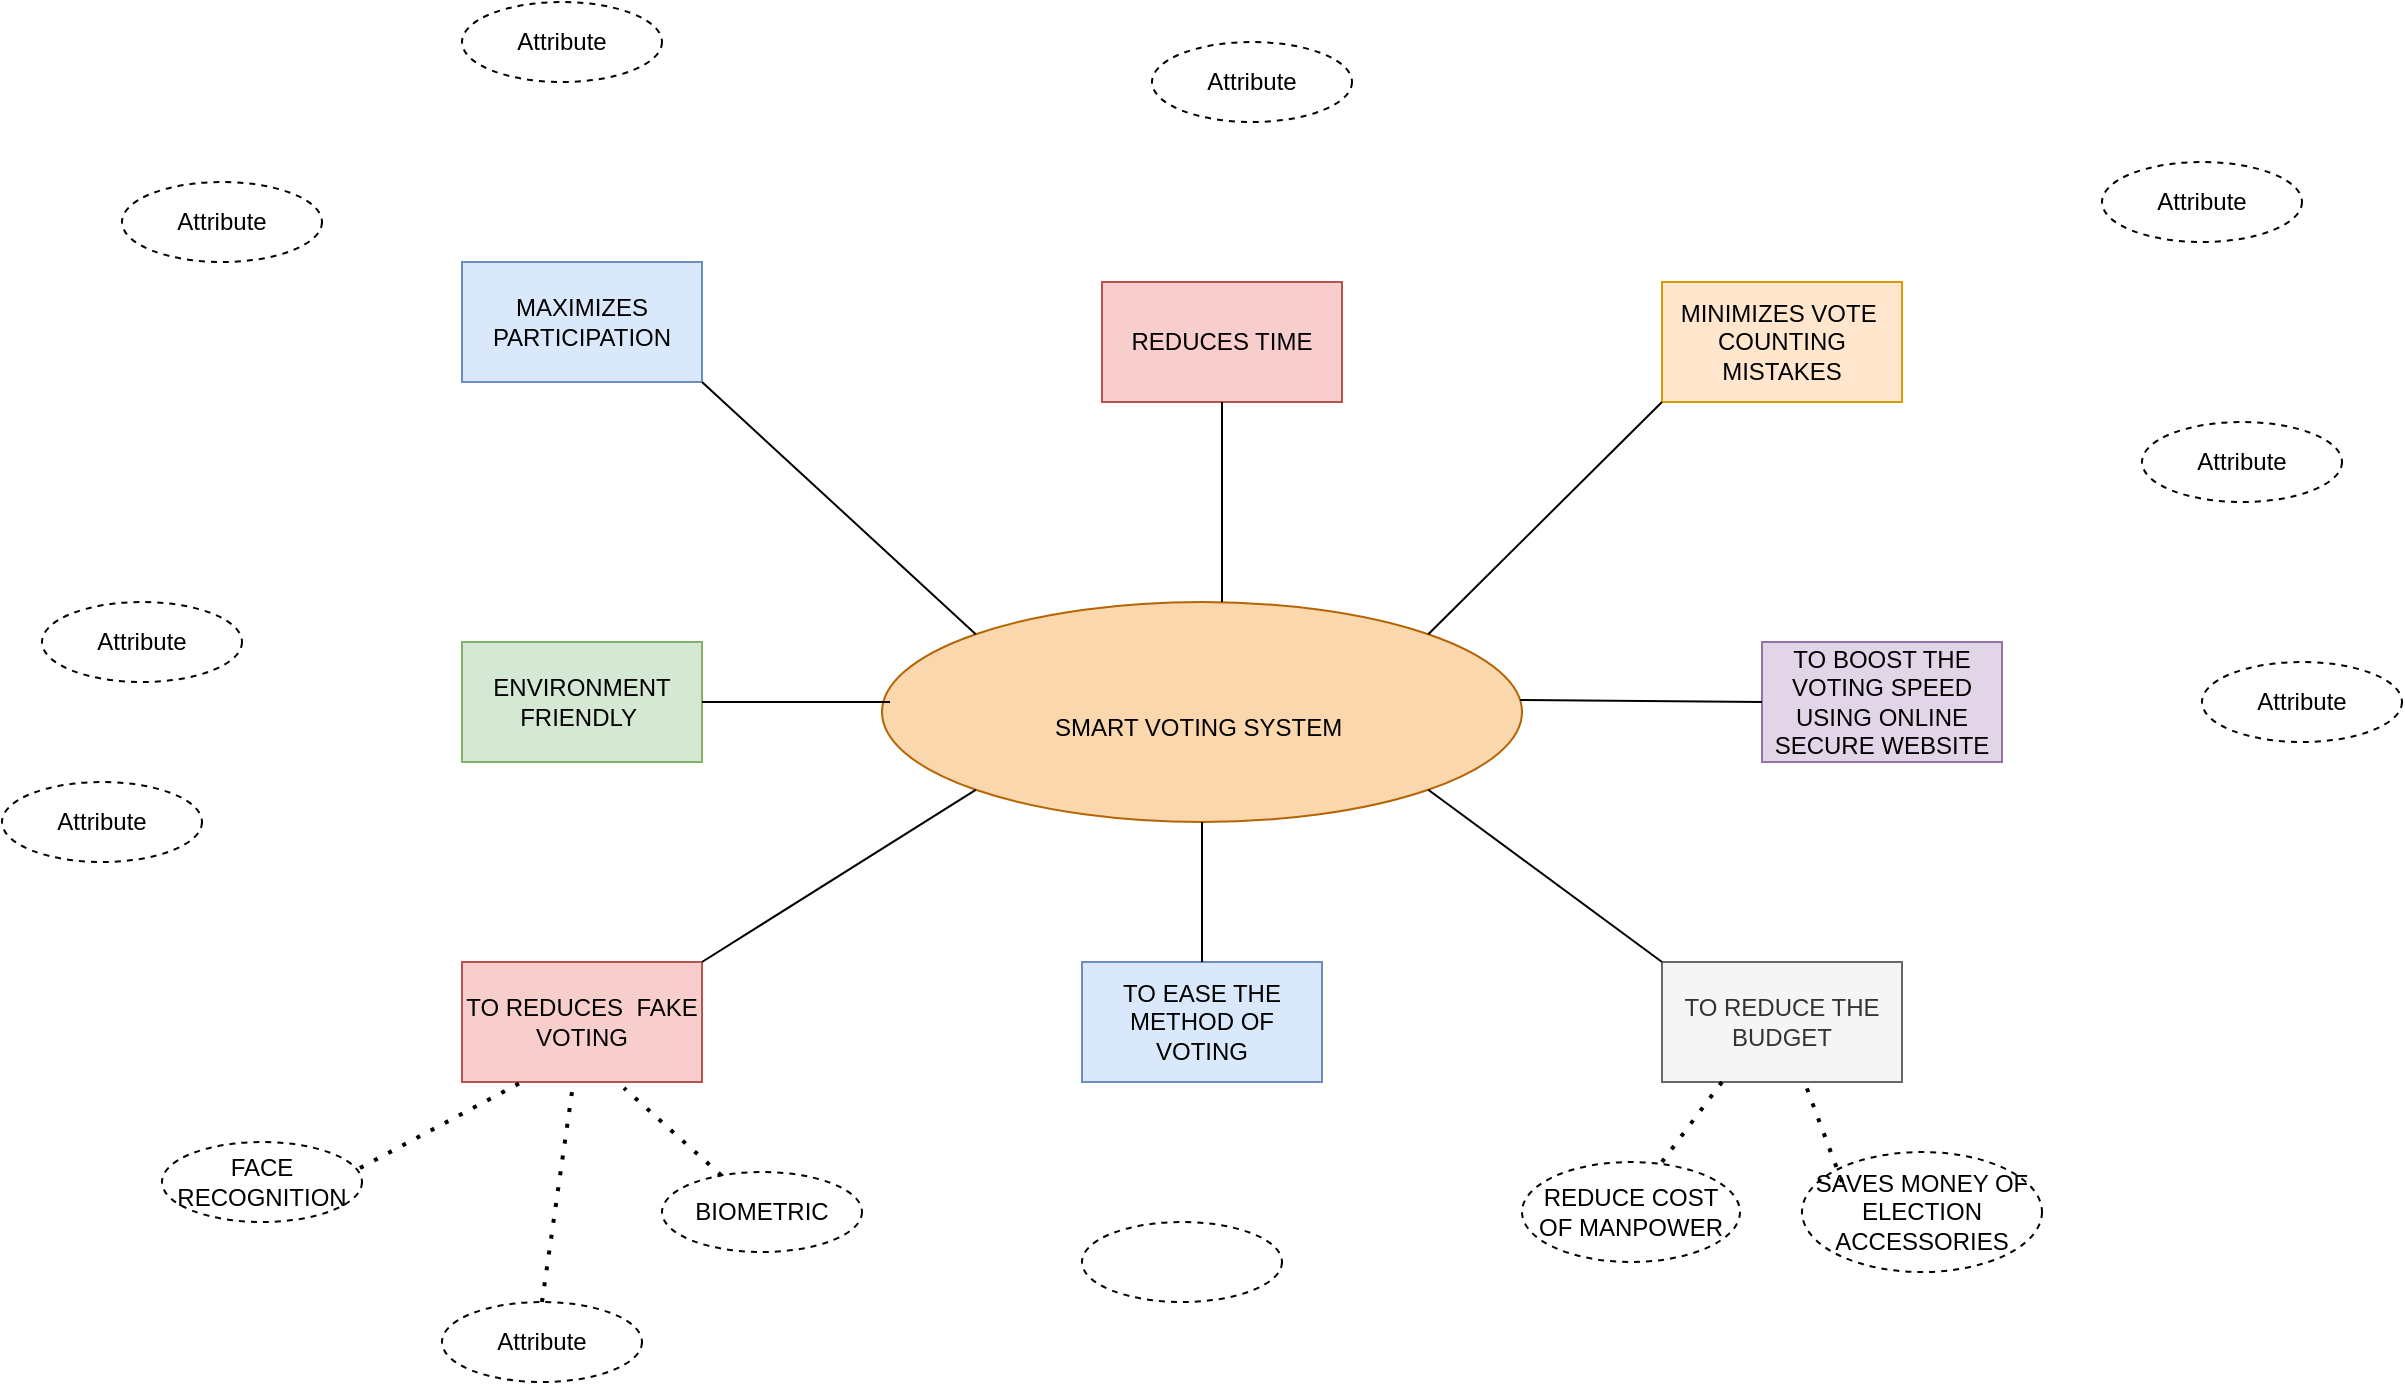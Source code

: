 <mxfile version="13.9.9" type="device"><diagram id="f2sdod8W9tHnXTL5F7pf" name="Page-1"><mxGraphModel dx="2272" dy="822" grid="1" gridSize="10" guides="1" tooltips="1" connect="1" arrows="1" fold="1" page="1" pageScale="1" pageWidth="850" pageHeight="1100" math="0" shadow="0"><root><mxCell id="0"/><mxCell id="1" parent="0"/><mxCell id="o3hjPuvJ-HQqZM6Ompka-2" value="&lt;br&gt;SMART VOTING SYSTEM&amp;nbsp;" style="ellipse;whiteSpace=wrap;html=1;fillColor=#fad7ac;strokeColor=#b46504;" vertex="1" parent="1"><mxGeometry x="290" y="380" width="320" height="110" as="geometry"/></mxCell><mxCell id="o3hjPuvJ-HQqZM6Ompka-3" value="REDUCES TIME" style="rounded=0;whiteSpace=wrap;html=1;fillColor=#f8cecc;strokeColor=#b85450;" vertex="1" parent="1"><mxGeometry x="400" y="220" width="120" height="60" as="geometry"/></mxCell><mxCell id="o3hjPuvJ-HQqZM6Ompka-4" value="ENVIRONMENT FRIENDLY&amp;nbsp;" style="rounded=0;whiteSpace=wrap;html=1;fillColor=#d5e8d4;strokeColor=#82b366;" vertex="1" parent="1"><mxGeometry x="80" y="400" width="120" height="60" as="geometry"/></mxCell><mxCell id="o3hjPuvJ-HQqZM6Ompka-5" value="TO BOOST THE VOTING SPEED USING ONLINE SECURE WEBSITE" style="rounded=0;whiteSpace=wrap;html=1;fillColor=#e1d5e7;strokeColor=#9673a6;" vertex="1" parent="1"><mxGeometry x="730" y="400" width="120" height="60" as="geometry"/></mxCell><mxCell id="o3hjPuvJ-HQqZM6Ompka-6" value="TO EASE THE METHOD OF VOTING" style="rounded=0;whiteSpace=wrap;html=1;fillColor=#dae8fc;strokeColor=#6c8ebf;" vertex="1" parent="1"><mxGeometry x="390" y="560" width="120" height="60" as="geometry"/></mxCell><mxCell id="o3hjPuvJ-HQqZM6Ompka-7" value="TO REDUCES&amp;nbsp; FAKE VOTING" style="rounded=0;whiteSpace=wrap;html=1;fillColor=#f8cecc;strokeColor=#b85450;" vertex="1" parent="1"><mxGeometry x="80" y="560" width="120" height="60" as="geometry"/></mxCell><mxCell id="o3hjPuvJ-HQqZM6Ompka-8" value="TO REDUCE THE BUDGET" style="rounded=0;whiteSpace=wrap;html=1;fillColor=#f5f5f5;strokeColor=#666666;fontColor=#333333;" vertex="1" parent="1"><mxGeometry x="680" y="560" width="120" height="60" as="geometry"/></mxCell><mxCell id="o3hjPuvJ-HQqZM6Ompka-9" value="MAXIMIZES PARTICIPATION" style="rounded=0;whiteSpace=wrap;html=1;fillColor=#dae8fc;strokeColor=#6c8ebf;" vertex="1" parent="1"><mxGeometry x="80" y="210" width="120" height="60" as="geometry"/></mxCell><mxCell id="o3hjPuvJ-HQqZM6Ompka-10" value="MINIMIZES VOTE&amp;nbsp; COUNTING MISTAKES" style="rounded=0;whiteSpace=wrap;html=1;fillColor=#ffe6cc;strokeColor=#d79b00;" vertex="1" parent="1"><mxGeometry x="680" y="220" width="120" height="60" as="geometry"/></mxCell><mxCell id="o3hjPuvJ-HQqZM6Ompka-11" value="" style="endArrow=none;html=1;entryX=0.5;entryY=1;entryDx=0;entryDy=0;" edge="1" parent="1" target="o3hjPuvJ-HQqZM6Ompka-3"><mxGeometry width="50" height="50" relative="1" as="geometry"><mxPoint x="460" y="380" as="sourcePoint"/><mxPoint x="620" y="360" as="targetPoint"/></mxGeometry></mxCell><mxCell id="o3hjPuvJ-HQqZM6Ompka-12" value="" style="endArrow=none;html=1;entryX=0;entryY=1;entryDx=0;entryDy=0;exitX=1;exitY=0;exitDx=0;exitDy=0;" edge="1" parent="1" source="o3hjPuvJ-HQqZM6Ompka-2" target="o3hjPuvJ-HQqZM6Ompka-10"><mxGeometry width="50" height="50" relative="1" as="geometry"><mxPoint x="570" y="410" as="sourcePoint"/><mxPoint x="620" y="360" as="targetPoint"/></mxGeometry></mxCell><mxCell id="o3hjPuvJ-HQqZM6Ompka-13" value="" style="endArrow=none;html=1;entryX=0;entryY=0;entryDx=0;entryDy=0;exitX=1;exitY=1;exitDx=0;exitDy=0;" edge="1" parent="1" source="o3hjPuvJ-HQqZM6Ompka-2" target="o3hjPuvJ-HQqZM6Ompka-8"><mxGeometry width="50" height="50" relative="1" as="geometry"><mxPoint x="570" y="410" as="sourcePoint"/><mxPoint x="620" y="360" as="targetPoint"/></mxGeometry></mxCell><mxCell id="o3hjPuvJ-HQqZM6Ompka-15" value="" style="endArrow=none;html=1;entryX=0;entryY=0.5;entryDx=0;entryDy=0;exitX=0.997;exitY=0.445;exitDx=0;exitDy=0;exitPerimeter=0;" edge="1" parent="1" source="o3hjPuvJ-HQqZM6Ompka-2" target="o3hjPuvJ-HQqZM6Ompka-5"><mxGeometry width="50" height="50" relative="1" as="geometry"><mxPoint x="570" y="410" as="sourcePoint"/><mxPoint x="620" y="360" as="targetPoint"/></mxGeometry></mxCell><mxCell id="o3hjPuvJ-HQqZM6Ompka-16" value="" style="endArrow=none;html=1;entryX=1;entryY=1;entryDx=0;entryDy=0;exitX=0;exitY=0;exitDx=0;exitDy=0;" edge="1" parent="1" source="o3hjPuvJ-HQqZM6Ompka-2" target="o3hjPuvJ-HQqZM6Ompka-9"><mxGeometry width="50" height="50" relative="1" as="geometry"><mxPoint x="570" y="410" as="sourcePoint"/><mxPoint x="620" y="360" as="targetPoint"/></mxGeometry></mxCell><mxCell id="o3hjPuvJ-HQqZM6Ompka-17" value="" style="endArrow=none;html=1;entryX=0.5;entryY=0;entryDx=0;entryDy=0;exitX=0.5;exitY=1;exitDx=0;exitDy=0;" edge="1" parent="1" source="o3hjPuvJ-HQqZM6Ompka-2" target="o3hjPuvJ-HQqZM6Ompka-6"><mxGeometry width="50" height="50" relative="1" as="geometry"><mxPoint x="570" y="410" as="sourcePoint"/><mxPoint x="620" y="360" as="targetPoint"/></mxGeometry></mxCell><mxCell id="o3hjPuvJ-HQqZM6Ompka-18" value="" style="endArrow=none;html=1;entryX=1;entryY=0;entryDx=0;entryDy=0;exitX=0;exitY=1;exitDx=0;exitDy=0;" edge="1" parent="1" source="o3hjPuvJ-HQqZM6Ompka-2" target="o3hjPuvJ-HQqZM6Ompka-7"><mxGeometry width="50" height="50" relative="1" as="geometry"><mxPoint x="570" y="410" as="sourcePoint"/><mxPoint x="620" y="360" as="targetPoint"/></mxGeometry></mxCell><mxCell id="o3hjPuvJ-HQqZM6Ompka-19" value="" style="endArrow=none;html=1;entryX=1;entryY=0.5;entryDx=0;entryDy=0;" edge="1" parent="1" target="o3hjPuvJ-HQqZM6Ompka-4"><mxGeometry width="50" height="50" relative="1" as="geometry"><mxPoint x="294" y="430" as="sourcePoint"/><mxPoint x="620" y="360" as="targetPoint"/></mxGeometry></mxCell><mxCell id="o3hjPuvJ-HQqZM6Ompka-20" value="BIOMETRIC" style="ellipse;whiteSpace=wrap;html=1;align=center;dashed=1;strokeColor=#000000;" vertex="1" parent="1"><mxGeometry x="180" y="665" width="100" height="40" as="geometry"/></mxCell><mxCell id="o3hjPuvJ-HQqZM6Ompka-21" value="FACE RECOGNITION" style="ellipse;whiteSpace=wrap;html=1;align=center;dashed=1;strokeColor=#000000;" vertex="1" parent="1"><mxGeometry x="-70" y="650" width="100" height="40" as="geometry"/></mxCell><mxCell id="o3hjPuvJ-HQqZM6Ompka-24" value="" style="endArrow=none;dashed=1;html=1;dashPattern=1 3;strokeWidth=2;exitX=0.99;exitY=0.325;exitDx=0;exitDy=0;exitPerimeter=0;" edge="1" parent="1" source="o3hjPuvJ-HQqZM6Ompka-21"><mxGeometry width="50" height="50" relative="1" as="geometry"><mxPoint x="60" y="670" as="sourcePoint"/><mxPoint x="110" y="620" as="targetPoint"/></mxGeometry></mxCell><mxCell id="o3hjPuvJ-HQqZM6Ompka-25" value="" style="endArrow=none;dashed=1;html=1;dashPattern=1 3;strokeWidth=2;entryX=0.675;entryY=1.05;entryDx=0;entryDy=0;entryPerimeter=0;" edge="1" parent="1" source="o3hjPuvJ-HQqZM6Ompka-20" target="o3hjPuvJ-HQqZM6Ompka-7"><mxGeometry width="50" height="50" relative="1" as="geometry"><mxPoint x="150" y="670" as="sourcePoint"/><mxPoint x="200" y="620" as="targetPoint"/></mxGeometry></mxCell><mxCell id="o3hjPuvJ-HQqZM6Ompka-26" value="REDUCE COST OF MANPOWER" style="ellipse;whiteSpace=wrap;html=1;align=center;dashed=1;strokeColor=#000000;" vertex="1" parent="1"><mxGeometry x="610" y="660" width="109" height="50" as="geometry"/></mxCell><mxCell id="o3hjPuvJ-HQqZM6Ompka-27" value="SAVES MONEY OF ELECTION ACCESSORIES" style="ellipse;whiteSpace=wrap;html=1;align=center;dashed=1;strokeColor=#000000;" vertex="1" parent="1"><mxGeometry x="750" y="655" width="120" height="60" as="geometry"/></mxCell><mxCell id="o3hjPuvJ-HQqZM6Ompka-28" value="Attribute" style="ellipse;whiteSpace=wrap;html=1;align=center;dashed=1;strokeColor=#000000;" vertex="1" parent="1"><mxGeometry x="-130" y="380" width="100" height="40" as="geometry"/></mxCell><mxCell id="o3hjPuvJ-HQqZM6Ompka-29" value="Attribute" style="ellipse;whiteSpace=wrap;html=1;align=center;dashed=1;strokeColor=#000000;" vertex="1" parent="1"><mxGeometry x="-150" y="470" width="100" height="40" as="geometry"/></mxCell><mxCell id="o3hjPuvJ-HQqZM6Ompka-30" value="Attribute" style="ellipse;whiteSpace=wrap;html=1;align=center;dashed=1;strokeColor=#000000;" vertex="1" parent="1"><mxGeometry x="-90" y="170" width="100" height="40" as="geometry"/></mxCell><mxCell id="o3hjPuvJ-HQqZM6Ompka-31" value="Attribute" style="ellipse;whiteSpace=wrap;html=1;align=center;dashed=1;strokeColor=#000000;" vertex="1" parent="1"><mxGeometry x="80" y="80" width="100" height="40" as="geometry"/></mxCell><mxCell id="o3hjPuvJ-HQqZM6Ompka-32" value="Attribute" style="ellipse;whiteSpace=wrap;html=1;align=center;dashed=1;strokeColor=#000000;" vertex="1" parent="1"><mxGeometry x="425" y="100" width="100" height="40" as="geometry"/></mxCell><mxCell id="o3hjPuvJ-HQqZM6Ompka-33" value="Attribute" style="ellipse;whiteSpace=wrap;html=1;align=center;dashed=1;strokeColor=#000000;" vertex="1" parent="1"><mxGeometry x="900" y="160" width="100" height="40" as="geometry"/></mxCell><mxCell id="o3hjPuvJ-HQqZM6Ompka-34" value="Attribute" style="ellipse;whiteSpace=wrap;html=1;align=center;dashed=1;strokeColor=#000000;" vertex="1" parent="1"><mxGeometry x="920" y="290" width="100" height="40" as="geometry"/></mxCell><mxCell id="o3hjPuvJ-HQqZM6Ompka-35" value="Attribute" style="ellipse;whiteSpace=wrap;html=1;align=center;dashed=1;strokeColor=#000000;" vertex="1" parent="1"><mxGeometry x="950" y="410" width="100" height="40" as="geometry"/></mxCell><mxCell id="o3hjPuvJ-HQqZM6Ompka-36" value="" style="ellipse;whiteSpace=wrap;html=1;align=center;dashed=1;strokeColor=#000000;" vertex="1" parent="1"><mxGeometry x="390" y="690" width="100" height="40" as="geometry"/></mxCell><mxCell id="o3hjPuvJ-HQqZM6Ompka-37" value="Attribute" style="ellipse;whiteSpace=wrap;html=1;align=center;dashed=1;strokeColor=#000000;" vertex="1" parent="1"><mxGeometry x="70" y="730" width="100" height="40" as="geometry"/></mxCell><mxCell id="o3hjPuvJ-HQqZM6Ompka-39" value="" style="endArrow=none;dashed=1;html=1;dashPattern=1 3;strokeWidth=2;exitX=0.5;exitY=0;exitDx=0;exitDy=0;" edge="1" parent="1" source="o3hjPuvJ-HQqZM6Ompka-37" target="o3hjPuvJ-HQqZM6Ompka-7"><mxGeometry width="50" height="50" relative="1" as="geometry"><mxPoint x="510" y="440" as="sourcePoint"/><mxPoint x="560" y="390" as="targetPoint"/></mxGeometry></mxCell><mxCell id="o3hjPuvJ-HQqZM6Ompka-40" value="" style="endArrow=none;dashed=1;html=1;dashPattern=1 3;strokeWidth=2;entryX=0.25;entryY=1;entryDx=0;entryDy=0;" edge="1" parent="1" target="o3hjPuvJ-HQqZM6Ompka-8"><mxGeometry width="50" height="50" relative="1" as="geometry"><mxPoint x="680" y="660" as="sourcePoint"/><mxPoint x="730" y="610" as="targetPoint"/></mxGeometry></mxCell><mxCell id="o3hjPuvJ-HQqZM6Ompka-41" value="" style="endArrow=none;dashed=1;html=1;dashPattern=1 3;strokeWidth=2;" edge="1" parent="1" target="o3hjPuvJ-HQqZM6Ompka-8"><mxGeometry width="50" height="50" relative="1" as="geometry"><mxPoint x="770" y="670" as="sourcePoint"/><mxPoint x="780" y="630" as="targetPoint"/></mxGeometry></mxCell></root></mxGraphModel></diagram></mxfile>